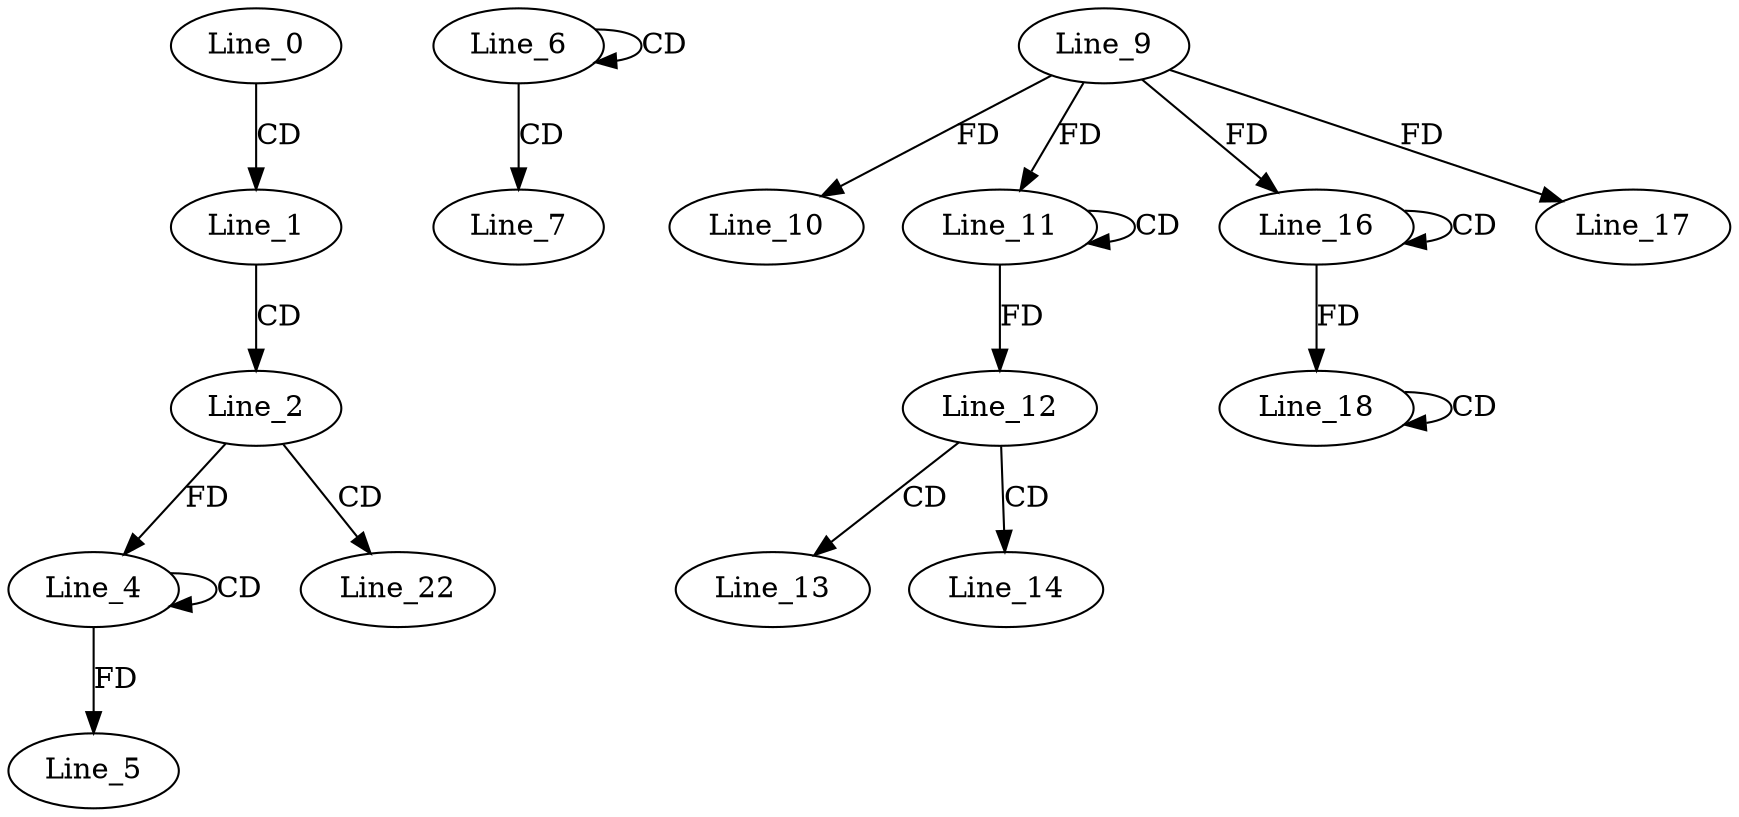 digraph G {
  Line_0;
  Line_1;
  Line_2;
  Line_4;
  Line_4;
  Line_5;
  Line_6;
  Line_6;
  Line_7;
  Line_9;
  Line_10;
  Line_11;
  Line_11;
  Line_12;
  Line_13;
  Line_14;
  Line_16;
  Line_16;
  Line_17;
  Line_18;
  Line_18;
  Line_18;
  Line_22;
  Line_0 -> Line_1 [ label="CD" ];
  Line_1 -> Line_2 [ label="CD" ];
  Line_4 -> Line_4 [ label="CD" ];
  Line_2 -> Line_4 [ label="FD" ];
  Line_4 -> Line_5 [ label="FD" ];
  Line_6 -> Line_6 [ label="CD" ];
  Line_6 -> Line_7 [ label="CD" ];
  Line_9 -> Line_10 [ label="FD" ];
  Line_11 -> Line_11 [ label="CD" ];
  Line_9 -> Line_11 [ label="FD" ];
  Line_11 -> Line_12 [ label="FD" ];
  Line_12 -> Line_13 [ label="CD" ];
  Line_12 -> Line_14 [ label="CD" ];
  Line_16 -> Line_16 [ label="CD" ];
  Line_9 -> Line_16 [ label="FD" ];
  Line_9 -> Line_17 [ label="FD" ];
  Line_18 -> Line_18 [ label="CD" ];
  Line_16 -> Line_18 [ label="FD" ];
  Line_2 -> Line_22 [ label="CD" ];
}

